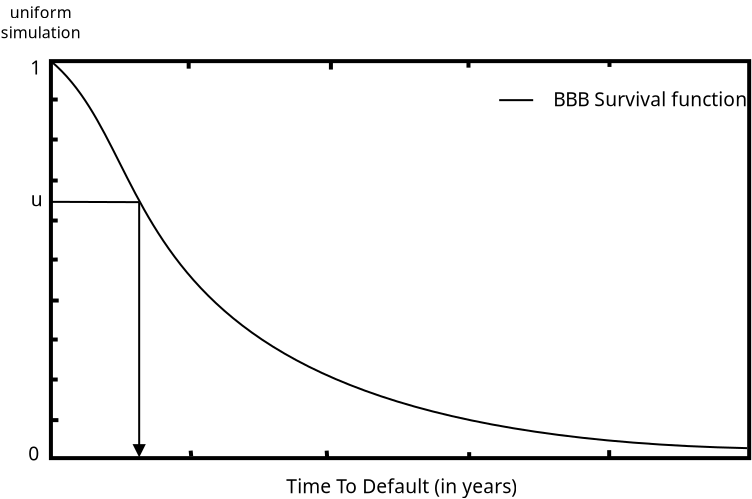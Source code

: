 <?xml version="1.0" encoding="UTF-8"?>
<dia:diagram xmlns:dia="http://www.lysator.liu.se/~alla/dia/">
  <dia:layer name="Fons" visible="true">
    <dia:object type="Standard - Box" version="0" id="O0">
      <dia:attribute name="obj_pos">
        <dia:point val="8.1,7.047"/>
      </dia:attribute>
      <dia:attribute name="obj_bb">
        <dia:rectangle val="8,6.947;43.113,26.997"/>
      </dia:attribute>
      <dia:attribute name="elem_corner">
        <dia:point val="8.1,7.047"/>
      </dia:attribute>
      <dia:attribute name="elem_width">
        <dia:real val="34.913"/>
      </dia:attribute>
      <dia:attribute name="elem_height">
        <dia:real val="19.85"/>
      </dia:attribute>
      <dia:attribute name="border_width">
        <dia:real val="0.2"/>
      </dia:attribute>
      <dia:attribute name="show_background">
        <dia:boolean val="true"/>
      </dia:attribute>
    </dia:object>
    <dia:object type="Standard - Line" version="0" id="O1">
      <dia:attribute name="obj_pos">
        <dia:point val="8.125,24.997"/>
      </dia:attribute>
      <dia:attribute name="obj_bb">
        <dia:rectangle val="8.025,24.897;8.575,25.097"/>
      </dia:attribute>
      <dia:attribute name="conn_endpoints">
        <dia:point val="8.125,24.997"/>
        <dia:point val="8.475,24.997"/>
      </dia:attribute>
      <dia:attribute name="numcp">
        <dia:int val="1"/>
      </dia:attribute>
      <dia:attribute name="line_width">
        <dia:real val="0.2"/>
      </dia:attribute>
    </dia:object>
    <dia:object type="Standard - Line" version="0" id="O2">
      <dia:attribute name="obj_pos">
        <dia:point val="8.09,22.967"/>
      </dia:attribute>
      <dia:attribute name="obj_bb">
        <dia:rectangle val="7.99,22.867;8.54,23.067"/>
      </dia:attribute>
      <dia:attribute name="conn_endpoints">
        <dia:point val="8.09,22.967"/>
        <dia:point val="8.44,22.967"/>
      </dia:attribute>
      <dia:attribute name="numcp">
        <dia:int val="1"/>
      </dia:attribute>
      <dia:attribute name="line_width">
        <dia:real val="0.2"/>
      </dia:attribute>
    </dia:object>
    <dia:object type="Standard - Line" version="0" id="O3">
      <dia:attribute name="obj_pos">
        <dia:point val="8.09,20.967"/>
      </dia:attribute>
      <dia:attribute name="obj_bb">
        <dia:rectangle val="7.99,20.867;8.54,21.067"/>
      </dia:attribute>
      <dia:attribute name="conn_endpoints">
        <dia:point val="8.09,20.967"/>
        <dia:point val="8.44,20.967"/>
      </dia:attribute>
      <dia:attribute name="numcp">
        <dia:int val="1"/>
      </dia:attribute>
      <dia:attribute name="line_width">
        <dia:real val="0.2"/>
      </dia:attribute>
    </dia:object>
    <dia:object type="Standard - Line" version="0" id="O4">
      <dia:attribute name="obj_pos">
        <dia:point val="8.14,19.017"/>
      </dia:attribute>
      <dia:attribute name="obj_bb">
        <dia:rectangle val="8.04,18.917;8.59,19.117"/>
      </dia:attribute>
      <dia:attribute name="conn_endpoints">
        <dia:point val="8.14,19.017"/>
        <dia:point val="8.49,19.017"/>
      </dia:attribute>
      <dia:attribute name="numcp">
        <dia:int val="1"/>
      </dia:attribute>
      <dia:attribute name="line_width">
        <dia:real val="0.2"/>
      </dia:attribute>
    </dia:object>
    <dia:object type="Standard - Line" version="0" id="O5">
      <dia:attribute name="obj_pos">
        <dia:point val="8.1,16.972"/>
      </dia:attribute>
      <dia:attribute name="obj_bb">
        <dia:rectangle val="7.999,16.866;8.541,17.074"/>
      </dia:attribute>
      <dia:attribute name="conn_endpoints">
        <dia:point val="8.1,16.972"/>
        <dia:point val="8.44,16.967"/>
      </dia:attribute>
      <dia:attribute name="numcp">
        <dia:int val="1"/>
      </dia:attribute>
      <dia:attribute name="line_width">
        <dia:real val="0.2"/>
      </dia:attribute>
      <dia:connections>
        <dia:connection handle="0" to="O0" connection="3"/>
      </dia:connections>
    </dia:object>
    <dia:object type="Standard - Line" version="0" id="O6">
      <dia:attribute name="obj_pos">
        <dia:point val="8.09,15.017"/>
      </dia:attribute>
      <dia:attribute name="obj_bb">
        <dia:rectangle val="7.99,14.917;8.54,15.117"/>
      </dia:attribute>
      <dia:attribute name="conn_endpoints">
        <dia:point val="8.09,15.017"/>
        <dia:point val="8.44,15.017"/>
      </dia:attribute>
      <dia:attribute name="numcp">
        <dia:int val="1"/>
      </dia:attribute>
      <dia:attribute name="line_width">
        <dia:real val="0.2"/>
      </dia:attribute>
    </dia:object>
    <dia:object type="Standard - Line" version="0" id="O7">
      <dia:attribute name="obj_pos">
        <dia:point val="8.09,13.017"/>
      </dia:attribute>
      <dia:attribute name="obj_bb">
        <dia:rectangle val="7.99,12.917;8.54,13.117"/>
      </dia:attribute>
      <dia:attribute name="conn_endpoints">
        <dia:point val="8.09,13.017"/>
        <dia:point val="8.44,13.017"/>
      </dia:attribute>
      <dia:attribute name="numcp">
        <dia:int val="1"/>
      </dia:attribute>
      <dia:attribute name="line_width">
        <dia:real val="0.2"/>
      </dia:attribute>
    </dia:object>
    <dia:object type="Standard - Line" version="0" id="O8">
      <dia:attribute name="obj_pos">
        <dia:point val="8.09,10.967"/>
      </dia:attribute>
      <dia:attribute name="obj_bb">
        <dia:rectangle val="7.99,10.867;8.54,11.067"/>
      </dia:attribute>
      <dia:attribute name="conn_endpoints">
        <dia:point val="8.09,10.967"/>
        <dia:point val="8.44,10.967"/>
      </dia:attribute>
      <dia:attribute name="numcp">
        <dia:int val="1"/>
      </dia:attribute>
      <dia:attribute name="line_width">
        <dia:real val="0.2"/>
      </dia:attribute>
    </dia:object>
    <dia:object type="Standard - Line" version="0" id="O9">
      <dia:attribute name="obj_pos">
        <dia:point val="8.09,8.967"/>
      </dia:attribute>
      <dia:attribute name="obj_bb">
        <dia:rectangle val="7.99,8.867;8.54,9.067"/>
      </dia:attribute>
      <dia:attribute name="conn_endpoints">
        <dia:point val="8.09,8.967"/>
        <dia:point val="8.44,8.967"/>
      </dia:attribute>
      <dia:attribute name="numcp">
        <dia:int val="1"/>
      </dia:attribute>
      <dia:attribute name="line_width">
        <dia:real val="0.2"/>
      </dia:attribute>
    </dia:object>
    <dia:object type="Standard - Line" version="0" id="O10">
      <dia:attribute name="obj_pos">
        <dia:point val="14.988,7.423"/>
      </dia:attribute>
      <dia:attribute name="obj_bb">
        <dia:rectangle val="14.888,6.973;15.088,7.523"/>
      </dia:attribute>
      <dia:attribute name="conn_endpoints">
        <dia:point val="14.988,7.423"/>
        <dia:point val="14.988,7.073"/>
      </dia:attribute>
      <dia:attribute name="numcp">
        <dia:int val="1"/>
      </dia:attribute>
      <dia:attribute name="line_width">
        <dia:real val="0.2"/>
      </dia:attribute>
    </dia:object>
    <dia:object type="Standard - Line" version="0" id="O11">
      <dia:attribute name="obj_pos">
        <dia:point val="22.1,7.467"/>
      </dia:attribute>
      <dia:attribute name="obj_bb">
        <dia:rectangle val="22.0,6.967;22.2,7.567"/>
      </dia:attribute>
      <dia:attribute name="conn_endpoints">
        <dia:point val="22.1,7.467"/>
        <dia:point val="22.1,7.067"/>
      </dia:attribute>
      <dia:attribute name="numcp">
        <dia:int val="1"/>
      </dia:attribute>
      <dia:attribute name="line_width">
        <dia:real val="0.2"/>
      </dia:attribute>
    </dia:object>
    <dia:object type="Standard - Text" version="0" id="O12">
      <dia:attribute name="obj_pos">
        <dia:point val="6.965,27.01"/>
      </dia:attribute>
      <dia:attribute name="obj_bb">
        <dia:rectangle val="6.965,26.11;7.465,27.51"/>
      </dia:attribute>
      <dia:attribute name="text">
        <dia:composite type="text">
          <dia:attribute name="string">
            <dia:string>#0#</dia:string>
          </dia:attribute>
          <dia:attribute name="font">
            <dia:font family="sans" style="0" name="Helvetica"/>
          </dia:attribute>
          <dia:attribute name="height">
            <dia:real val="1.2"/>
          </dia:attribute>
          <dia:attribute name="pos">
            <dia:point val="6.965,27.01"/>
          </dia:attribute>
          <dia:attribute name="color">
            <dia:color val="#000000"/>
          </dia:attribute>
          <dia:attribute name="alignment">
            <dia:enum val="0"/>
          </dia:attribute>
        </dia:composite>
      </dia:attribute>
    </dia:object>
    <dia:object type="Standard - Text" version="0" id="O13">
      <dia:attribute name="obj_pos">
        <dia:point val="7.065,7.71"/>
      </dia:attribute>
      <dia:attribute name="obj_bb">
        <dia:rectangle val="7.065,6.81;7.565,8.21"/>
      </dia:attribute>
      <dia:attribute name="text">
        <dia:composite type="text">
          <dia:attribute name="string">
            <dia:string>#1#</dia:string>
          </dia:attribute>
          <dia:attribute name="font">
            <dia:font family="sans" style="0" name="Helvetica"/>
          </dia:attribute>
          <dia:attribute name="height">
            <dia:real val="1.2"/>
          </dia:attribute>
          <dia:attribute name="pos">
            <dia:point val="7.065,7.71"/>
          </dia:attribute>
          <dia:attribute name="color">
            <dia:color val="#000000"/>
          </dia:attribute>
          <dia:attribute name="alignment">
            <dia:enum val="0"/>
          </dia:attribute>
        </dia:composite>
      </dia:attribute>
    </dia:object>
    <dia:object type="Standard - Line" version="0" id="O14">
      <dia:attribute name="obj_pos">
        <dia:point val="8.038,14.082"/>
      </dia:attribute>
      <dia:attribute name="obj_bb">
        <dia:rectangle val="7.988,14.032;12.563,14.148"/>
      </dia:attribute>
      <dia:attribute name="conn_endpoints">
        <dia:point val="8.038,14.082"/>
        <dia:point val="12.513,14.098"/>
      </dia:attribute>
      <dia:attribute name="numcp">
        <dia:int val="1"/>
      </dia:attribute>
    </dia:object>
    <dia:object type="Standard - Line" version="0" id="O15">
      <dia:attribute name="obj_pos">
        <dia:point val="12.513,14.123"/>
      </dia:attribute>
      <dia:attribute name="obj_bb">
        <dia:rectangle val="12.013,14.073;13.013,26.848"/>
      </dia:attribute>
      <dia:attribute name="conn_endpoints">
        <dia:point val="12.513,14.123"/>
        <dia:point val="12.513,26.798"/>
      </dia:attribute>
      <dia:attribute name="numcp">
        <dia:int val="1"/>
      </dia:attribute>
      <dia:attribute name="end_arrow">
        <dia:enum val="3"/>
      </dia:attribute>
      <dia:attribute name="end_arrow_length">
        <dia:real val="0.5"/>
      </dia:attribute>
      <dia:attribute name="end_arrow_width">
        <dia:real val="0.5"/>
      </dia:attribute>
    </dia:object>
    <dia:object type="Standard - Text" version="0" id="O16">
      <dia:attribute name="obj_pos">
        <dia:point val="7.088,14.298"/>
      </dia:attribute>
      <dia:attribute name="obj_bb">
        <dia:rectangle val="7.088,13.398;7.538,14.798"/>
      </dia:attribute>
      <dia:attribute name="text">
        <dia:composite type="text">
          <dia:attribute name="string">
            <dia:string>#u#</dia:string>
          </dia:attribute>
          <dia:attribute name="font">
            <dia:font family="sans" style="0" name="Helvetica"/>
          </dia:attribute>
          <dia:attribute name="height">
            <dia:real val="1.2"/>
          </dia:attribute>
          <dia:attribute name="pos">
            <dia:point val="7.088,14.298"/>
          </dia:attribute>
          <dia:attribute name="color">
            <dia:color val="#000000"/>
          </dia:attribute>
          <dia:attribute name="alignment">
            <dia:enum val="0"/>
          </dia:attribute>
        </dia:composite>
      </dia:attribute>
    </dia:object>
    <dia:object type="Standard - Text" version="0" id="O17">
      <dia:attribute name="obj_pos">
        <dia:point val="7.588,4.898"/>
      </dia:attribute>
      <dia:attribute name="obj_bb">
        <dia:rectangle val="5.963,4.148;9.213,6.348"/>
      </dia:attribute>
      <dia:attribute name="text">
        <dia:composite type="text">
          <dia:attribute name="string">
            <dia:string>#uniform
simulation#</dia:string>
          </dia:attribute>
          <dia:attribute name="font">
            <dia:font family="sans" style="0" name="Helvetica"/>
          </dia:attribute>
          <dia:attribute name="height">
            <dia:real val="1"/>
          </dia:attribute>
          <dia:attribute name="pos">
            <dia:point val="7.588,4.898"/>
          </dia:attribute>
          <dia:attribute name="color">
            <dia:color val="#000000"/>
          </dia:attribute>
          <dia:attribute name="alignment">
            <dia:enum val="1"/>
          </dia:attribute>
        </dia:composite>
      </dia:attribute>
    </dia:object>
    <dia:object type="Standard - BezierLine" version="0" id="O18">
      <dia:attribute name="obj_pos">
        <dia:point val="8.1,7.047"/>
      </dia:attribute>
      <dia:attribute name="obj_bb">
        <dia:rectangle val="8.03,6.977;42.964,26.449"/>
      </dia:attribute>
      <dia:attribute name="bez_points">
        <dia:point val="8.1,7.047"/>
        <dia:point val="14.213,12.198"/>
        <dia:point val="10.363,25.698"/>
        <dia:point val="42.913,26.398"/>
      </dia:attribute>
      <dia:attribute name="corner_types">
        <dia:enum val="0"/>
        <dia:enum val="0"/>
      </dia:attribute>
      <dia:connections>
        <dia:connection handle="0" to="O0" connection="0"/>
      </dia:connections>
    </dia:object>
    <dia:object type="Standard - Text" version="0" id="O19">
      <dia:attribute name="obj_pos">
        <dia:point val="19.863,28.648"/>
      </dia:attribute>
      <dia:attribute name="obj_bb">
        <dia:rectangle val="19.863,27.721;29.84,29.203"/>
      </dia:attribute>
      <dia:attribute name="text">
        <dia:composite type="text">
          <dia:attribute name="string">
            <dia:string>#Time To Default (in years)#</dia:string>
          </dia:attribute>
          <dia:attribute name="font">
            <dia:font family="sans" style="0" name="Helvetica"/>
          </dia:attribute>
          <dia:attribute name="height">
            <dia:real val="1.2"/>
          </dia:attribute>
          <dia:attribute name="pos">
            <dia:point val="19.863,28.648"/>
          </dia:attribute>
          <dia:attribute name="color">
            <dia:color val="#000000"/>
          </dia:attribute>
          <dia:attribute name="alignment">
            <dia:enum val="0"/>
          </dia:attribute>
        </dia:composite>
      </dia:attribute>
    </dia:object>
    <dia:object type="Standard - Text" version="0" id="O20">
      <dia:attribute name="obj_pos">
        <dia:point val="33.213,9.298"/>
      </dia:attribute>
      <dia:attribute name="obj_bb">
        <dia:rectangle val="33.213,8.371;41.49,9.853"/>
      </dia:attribute>
      <dia:attribute name="text">
        <dia:composite type="text">
          <dia:attribute name="string">
            <dia:string>#BBB Survival function#</dia:string>
          </dia:attribute>
          <dia:attribute name="font">
            <dia:font family="sans" style="0" name="Helvetica"/>
          </dia:attribute>
          <dia:attribute name="height">
            <dia:real val="1.2"/>
          </dia:attribute>
          <dia:attribute name="pos">
            <dia:point val="33.213,9.298"/>
          </dia:attribute>
          <dia:attribute name="color">
            <dia:color val="#000000"/>
          </dia:attribute>
          <dia:attribute name="alignment">
            <dia:enum val="0"/>
          </dia:attribute>
        </dia:composite>
      </dia:attribute>
    </dia:object>
    <dia:object type="Standard - Line" version="0" id="O21">
      <dia:attribute name="obj_pos">
        <dia:point val="30.513,8.998"/>
      </dia:attribute>
      <dia:attribute name="obj_bb">
        <dia:rectangle val="30.463,8.948;32.263,9.048"/>
      </dia:attribute>
      <dia:attribute name="conn_endpoints">
        <dia:point val="30.513,8.998"/>
        <dia:point val="32.213,8.998"/>
      </dia:attribute>
      <dia:attribute name="numcp">
        <dia:int val="1"/>
      </dia:attribute>
    </dia:object>
    <dia:object type="Standard - Line" version="0" id="O22">
      <dia:attribute name="obj_pos">
        <dia:point val="15.113,26.798"/>
      </dia:attribute>
      <dia:attribute name="obj_bb">
        <dia:rectangle val="14.979,26.415;15.222,26.907"/>
      </dia:attribute>
      <dia:attribute name="conn_endpoints">
        <dia:point val="15.113,26.798"/>
        <dia:point val="15.088,26.523"/>
      </dia:attribute>
      <dia:attribute name="numcp">
        <dia:int val="1"/>
      </dia:attribute>
      <dia:attribute name="line_width">
        <dia:real val="0.2"/>
      </dia:attribute>
    </dia:object>
    <dia:object type="Standard - Line" version="0" id="O23">
      <dia:attribute name="obj_pos">
        <dia:point val="21.913,26.898"/>
      </dia:attribute>
      <dia:attribute name="obj_bb">
        <dia:rectangle val="21.782,26.417;22.019,27.005"/>
      </dia:attribute>
      <dia:attribute name="conn_endpoints">
        <dia:point val="21.913,26.898"/>
        <dia:point val="21.888,26.523"/>
      </dia:attribute>
      <dia:attribute name="numcp">
        <dia:int val="1"/>
      </dia:attribute>
      <dia:attribute name="line_width">
        <dia:real val="0.2"/>
      </dia:attribute>
    </dia:object>
    <dia:object type="Standard - Line" version="0" id="O24">
      <dia:attribute name="obj_pos">
        <dia:point val="29.013,26.898"/>
      </dia:attribute>
      <dia:attribute name="obj_bb">
        <dia:rectangle val="28.913,26.498;29.113,26.998"/>
      </dia:attribute>
      <dia:attribute name="conn_endpoints">
        <dia:point val="29.013,26.898"/>
        <dia:point val="29.013,26.598"/>
      </dia:attribute>
      <dia:attribute name="numcp">
        <dia:int val="1"/>
      </dia:attribute>
      <dia:attribute name="line_width">
        <dia:real val="0.2"/>
      </dia:attribute>
    </dia:object>
    <dia:object type="Standard - Line" version="0" id="O25">
      <dia:attribute name="obj_pos">
        <dia:point val="36.013,26.898"/>
      </dia:attribute>
      <dia:attribute name="obj_bb">
        <dia:rectangle val="35.913,26.398;36.113,26.998"/>
      </dia:attribute>
      <dia:attribute name="conn_endpoints">
        <dia:point val="36.013,26.898"/>
        <dia:point val="36.013,26.498"/>
      </dia:attribute>
      <dia:attribute name="numcp">
        <dia:int val="1"/>
      </dia:attribute>
      <dia:attribute name="line_width">
        <dia:real val="0.2"/>
      </dia:attribute>
    </dia:object>
    <dia:object type="Standard - Line" version="0" id="O26">
      <dia:attribute name="obj_pos">
        <dia:point val="28.978,7.373"/>
      </dia:attribute>
      <dia:attribute name="obj_bb">
        <dia:rectangle val="28.878,6.923;29.078,7.473"/>
      </dia:attribute>
      <dia:attribute name="conn_endpoints">
        <dia:point val="28.978,7.373"/>
        <dia:point val="28.978,7.023"/>
      </dia:attribute>
      <dia:attribute name="numcp">
        <dia:int val="1"/>
      </dia:attribute>
      <dia:attribute name="line_width">
        <dia:real val="0.2"/>
      </dia:attribute>
    </dia:object>
    <dia:object type="Standard - Line" version="0" id="O27">
      <dia:attribute name="obj_pos">
        <dia:point val="36.028,7.337"/>
      </dia:attribute>
      <dia:attribute name="obj_bb">
        <dia:rectangle val="35.928,6.887;36.128,7.437"/>
      </dia:attribute>
      <dia:attribute name="conn_endpoints">
        <dia:point val="36.028,7.337"/>
        <dia:point val="36.028,6.987"/>
      </dia:attribute>
      <dia:attribute name="numcp">
        <dia:int val="1"/>
      </dia:attribute>
      <dia:attribute name="line_width">
        <dia:real val="0.2"/>
      </dia:attribute>
    </dia:object>
  </dia:layer>
</dia:diagram>
